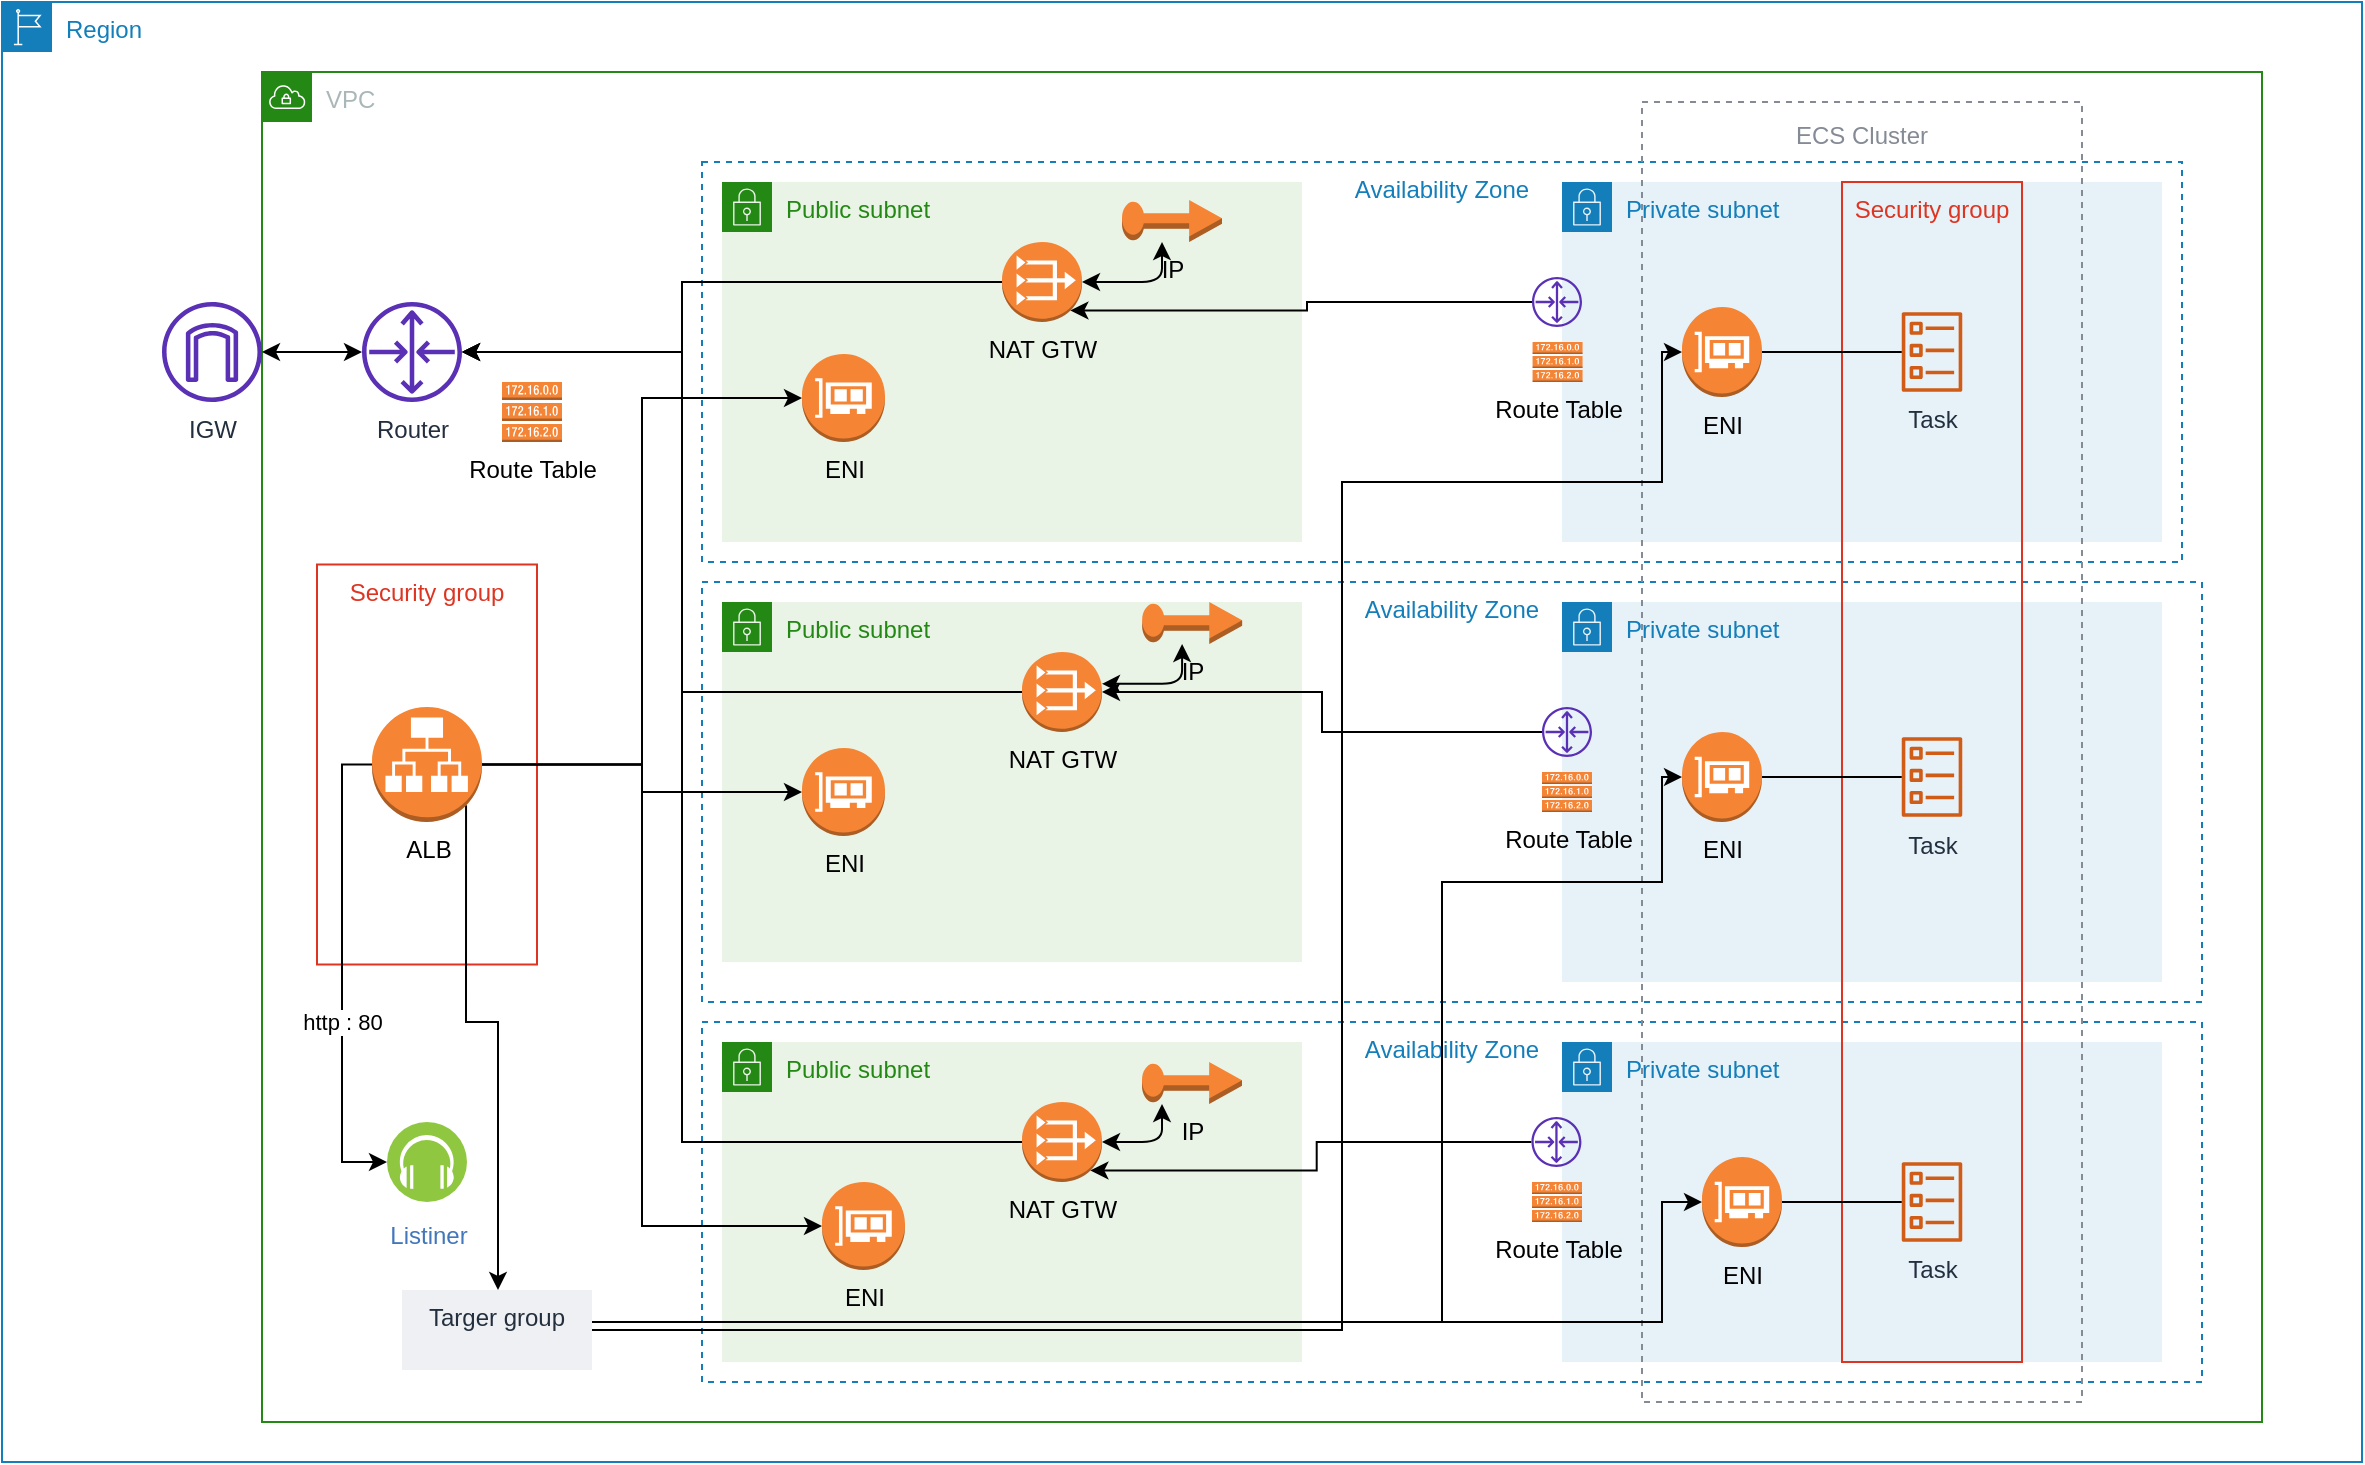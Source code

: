 <mxfile version="12.5.3" type="device"><diagram id="FjJtMdxkOyUrOTDVEdk5" name="Page-1"><mxGraphModel dx="1662" dy="822" grid="1" gridSize="10" guides="1" tooltips="1" connect="1" arrows="1" fold="1" page="1" pageScale="1" pageWidth="850" pageHeight="1100" math="0" shadow="0"><root><mxCell id="0"/><mxCell id="1" parent="0"/><mxCell id="QvEk_dxjQboPexSHTVp_-1" value="Region" style="points=[[0,0],[0.25,0],[0.5,0],[0.75,0],[1,0],[1,0.25],[1,0.5],[1,0.75],[1,1],[0.75,1],[0.5,1],[0.25,1],[0,1],[0,0.75],[0,0.5],[0,0.25]];outlineConnect=0;gradientColor=none;html=1;whiteSpace=wrap;fontSize=12;fontStyle=0;shape=mxgraph.aws4.group;grIcon=mxgraph.aws4.group_region;strokeColor=#147EBA;fillColor=none;verticalAlign=top;align=left;spacingLeft=30;fontColor=#147EBA;dashed=0;" vertex="1" parent="1"><mxGeometry x="200" y="150" width="1180" height="730" as="geometry"/></mxCell><mxCell id="QvEk_dxjQboPexSHTVp_-4" value="VPC" style="points=[[0,0],[0.25,0],[0.5,0],[0.75,0],[1,0],[1,0.25],[1,0.5],[1,0.75],[1,1],[0.75,1],[0.5,1],[0.25,1],[0,1],[0,0.75],[0,0.5],[0,0.25]];outlineConnect=0;gradientColor=none;html=1;whiteSpace=wrap;fontSize=12;fontStyle=0;shape=mxgraph.aws4.group;grIcon=mxgraph.aws4.group_vpc;strokeColor=#248814;fillColor=none;verticalAlign=top;align=left;spacingLeft=30;fontColor=#AAB7B8;dashed=0;" vertex="1" parent="1"><mxGeometry x="330" y="185" width="1000" height="675" as="geometry"/></mxCell><mxCell id="QvEk_dxjQboPexSHTVp_-7" value="IGW" style="outlineConnect=0;fontColor=#232F3E;gradientColor=none;fillColor=#5A30B5;strokeColor=none;dashed=0;verticalLabelPosition=bottom;verticalAlign=top;align=center;html=1;fontSize=12;fontStyle=0;aspect=fixed;pointerEvents=1;shape=mxgraph.aws4.internet_gateway;" vertex="1" parent="1"><mxGeometry x="280" y="300" width="50" height="50" as="geometry"/></mxCell><mxCell id="QvEk_dxjQboPexSHTVp_-8" value="Availability Zone" style="fillColor=none;strokeColor=#147EBA;dashed=1;verticalAlign=top;fontStyle=0;fontColor=#147EBA;" vertex="1" parent="1"><mxGeometry x="550" y="230" width="740" height="200" as="geometry"/></mxCell><mxCell id="QvEk_dxjQboPexSHTVp_-9" value="Availability Zone" style="fillColor=none;strokeColor=#147EBA;dashed=1;verticalAlign=top;fontStyle=0;fontColor=#147EBA;" vertex="1" parent="1"><mxGeometry x="550" y="440" width="750" height="210" as="geometry"/></mxCell><mxCell id="QvEk_dxjQboPexSHTVp_-10" value="Availability Zone" style="fillColor=none;strokeColor=#147EBA;dashed=1;verticalAlign=top;fontStyle=0;fontColor=#147EBA;" vertex="1" parent="1"><mxGeometry x="550" y="660" width="750" height="180" as="geometry"/></mxCell><mxCell id="QvEk_dxjQboPexSHTVp_-11" value="Public subnet" style="points=[[0,0],[0.25,0],[0.5,0],[0.75,0],[1,0],[1,0.25],[1,0.5],[1,0.75],[1,1],[0.75,1],[0.5,1],[0.25,1],[0,1],[0,0.75],[0,0.5],[0,0.25]];outlineConnect=0;gradientColor=none;html=1;whiteSpace=wrap;fontSize=12;fontStyle=0;shape=mxgraph.aws4.group;grIcon=mxgraph.aws4.group_security_group;grStroke=0;strokeColor=#248814;fillColor=#E9F3E6;verticalAlign=top;align=left;spacingLeft=30;fontColor=#248814;dashed=0;" vertex="1" parent="1"><mxGeometry x="560" y="240" width="290" height="180" as="geometry"/></mxCell><mxCell id="QvEk_dxjQboPexSHTVp_-12" value="Public subnet" style="points=[[0,0],[0.25,0],[0.5,0],[0.75,0],[1,0],[1,0.25],[1,0.5],[1,0.75],[1,1],[0.75,1],[0.5,1],[0.25,1],[0,1],[0,0.75],[0,0.5],[0,0.25]];outlineConnect=0;gradientColor=none;html=1;whiteSpace=wrap;fontSize=12;fontStyle=0;shape=mxgraph.aws4.group;grIcon=mxgraph.aws4.group_security_group;grStroke=0;strokeColor=#248814;fillColor=#E9F3E6;verticalAlign=top;align=left;spacingLeft=30;fontColor=#248814;dashed=0;" vertex="1" parent="1"><mxGeometry x="560" y="450" width="290" height="180" as="geometry"/></mxCell><mxCell id="QvEk_dxjQboPexSHTVp_-13" value="Public subnet" style="points=[[0,0],[0.25,0],[0.5,0],[0.75,0],[1,0],[1,0.25],[1,0.5],[1,0.75],[1,1],[0.75,1],[0.5,1],[0.25,1],[0,1],[0,0.75],[0,0.5],[0,0.25]];outlineConnect=0;gradientColor=none;html=1;whiteSpace=wrap;fontSize=12;fontStyle=0;shape=mxgraph.aws4.group;grIcon=mxgraph.aws4.group_security_group;grStroke=0;strokeColor=#248814;fillColor=#E9F3E6;verticalAlign=top;align=left;spacingLeft=30;fontColor=#248814;dashed=0;" vertex="1" parent="1"><mxGeometry x="560" y="670" width="290" height="160" as="geometry"/></mxCell><mxCell id="QvEk_dxjQboPexSHTVp_-14" value="Private subnet" style="points=[[0,0],[0.25,0],[0.5,0],[0.75,0],[1,0],[1,0.25],[1,0.5],[1,0.75],[1,1],[0.75,1],[0.5,1],[0.25,1],[0,1],[0,0.75],[0,0.5],[0,0.25]];outlineConnect=0;gradientColor=none;html=1;whiteSpace=wrap;fontSize=12;fontStyle=0;shape=mxgraph.aws4.group;grIcon=mxgraph.aws4.group_security_group;grStroke=0;strokeColor=#147EBA;fillColor=#E6F2F8;verticalAlign=top;align=left;spacingLeft=30;fontColor=#147EBA;dashed=0;" vertex="1" parent="1"><mxGeometry x="980" y="240" width="300" height="180" as="geometry"/></mxCell><mxCell id="QvEk_dxjQboPexSHTVp_-15" value="Private subnet" style="points=[[0,0],[0.25,0],[0.5,0],[0.75,0],[1,0],[1,0.25],[1,0.5],[1,0.75],[1,1],[0.75,1],[0.5,1],[0.25,1],[0,1],[0,0.75],[0,0.5],[0,0.25]];outlineConnect=0;gradientColor=none;html=1;whiteSpace=wrap;fontSize=12;fontStyle=0;shape=mxgraph.aws4.group;grIcon=mxgraph.aws4.group_security_group;grStroke=0;strokeColor=#147EBA;fillColor=#E6F2F8;verticalAlign=top;align=left;spacingLeft=30;fontColor=#147EBA;dashed=0;" vertex="1" parent="1"><mxGeometry x="980" y="450" width="300" height="190" as="geometry"/></mxCell><mxCell id="QvEk_dxjQboPexSHTVp_-16" value="Private subnet" style="points=[[0,0],[0.25,0],[0.5,0],[0.75,0],[1,0],[1,0.25],[1,0.5],[1,0.75],[1,1],[0.75,1],[0.5,1],[0.25,1],[0,1],[0,0.75],[0,0.5],[0,0.25]];outlineConnect=0;gradientColor=none;html=1;whiteSpace=wrap;fontSize=12;fontStyle=0;shape=mxgraph.aws4.group;grIcon=mxgraph.aws4.group_security_group;grStroke=0;strokeColor=#147EBA;fillColor=#E6F2F8;verticalAlign=top;align=left;spacingLeft=30;fontColor=#147EBA;dashed=0;" vertex="1" parent="1"><mxGeometry x="980" y="670" width="300" height="160" as="geometry"/></mxCell><mxCell id="QvEk_dxjQboPexSHTVp_-59" style="edgeStyle=orthogonalEdgeStyle;rounded=0;orthogonalLoop=1;jettySize=auto;html=1;" edge="1" parent="1" source="QvEk_dxjQboPexSHTVp_-17" target="QvEk_dxjQboPexSHTVp_-33"><mxGeometry relative="1" as="geometry"><Array as="points"><mxPoint x="540" y="290"/><mxPoint x="540" y="325"/></Array></mxGeometry></mxCell><mxCell id="QvEk_dxjQboPexSHTVp_-17" value="NAT GTW" style="outlineConnect=0;dashed=0;verticalLabelPosition=bottom;verticalAlign=top;align=center;html=1;shape=mxgraph.aws3.vpc_nat_gateway;fillColor=#F58534;gradientColor=none;" vertex="1" parent="1"><mxGeometry x="700" y="270" width="40" height="40" as="geometry"/></mxCell><mxCell id="QvEk_dxjQboPexSHTVp_-60" style="edgeStyle=orthogonalEdgeStyle;rounded=0;orthogonalLoop=1;jettySize=auto;html=1;" edge="1" parent="1" source="QvEk_dxjQboPexSHTVp_-18" target="QvEk_dxjQboPexSHTVp_-33"><mxGeometry relative="1" as="geometry"><Array as="points"><mxPoint x="540" y="495"/><mxPoint x="540" y="325"/></Array></mxGeometry></mxCell><mxCell id="QvEk_dxjQboPexSHTVp_-18" value="NAT GTW" style="outlineConnect=0;dashed=0;verticalLabelPosition=bottom;verticalAlign=top;align=center;html=1;shape=mxgraph.aws3.vpc_nat_gateway;fillColor=#F58534;gradientColor=none;" vertex="1" parent="1"><mxGeometry x="710" y="475" width="40" height="40" as="geometry"/></mxCell><mxCell id="QvEk_dxjQboPexSHTVp_-61" style="edgeStyle=orthogonalEdgeStyle;rounded=0;orthogonalLoop=1;jettySize=auto;html=1;" edge="1" parent="1" source="QvEk_dxjQboPexSHTVp_-20" target="QvEk_dxjQboPexSHTVp_-33"><mxGeometry relative="1" as="geometry"><Array as="points"><mxPoint x="540" y="720"/><mxPoint x="540" y="325"/></Array></mxGeometry></mxCell><mxCell id="QvEk_dxjQboPexSHTVp_-20" value="NAT GTW" style="outlineConnect=0;dashed=0;verticalLabelPosition=bottom;verticalAlign=top;align=center;html=1;shape=mxgraph.aws3.vpc_nat_gateway;fillColor=#F58534;gradientColor=none;" vertex="1" parent="1"><mxGeometry x="710" y="700" width="40" height="40" as="geometry"/></mxCell><mxCell id="QvEk_dxjQboPexSHTVp_-24" value="" style="endArrow=classic;startArrow=classic;html=1;edgeStyle=orthogonalEdgeStyle;" edge="1" parent="1" source="QvEk_dxjQboPexSHTVp_-33" target="QvEk_dxjQboPexSHTVp_-7"><mxGeometry width="50" height="50" relative="1" as="geometry"><mxPoint x="740" y="607" as="sourcePoint"/><mxPoint x="330" y="492" as="targetPoint"/><Array as="points"/></mxGeometry></mxCell><mxCell id="QvEk_dxjQboPexSHTVp_-25" value="IP" style="outlineConnect=0;dashed=0;verticalLabelPosition=bottom;verticalAlign=top;align=center;html=1;shape=mxgraph.aws3.elastic_ip;fillColor=#F58534;gradientColor=none;" vertex="1" parent="1"><mxGeometry x="760" y="249" width="50" height="21" as="geometry"/></mxCell><mxCell id="QvEk_dxjQboPexSHTVp_-27" value="" style="endArrow=classic;startArrow=classic;html=1;entryX=1;entryY=0.5;entryDx=0;entryDy=0;entryPerimeter=0;edgeStyle=orthogonalEdgeStyle;" edge="1" parent="1" source="QvEk_dxjQboPexSHTVp_-25" target="QvEk_dxjQboPexSHTVp_-17"><mxGeometry width="50" height="50" relative="1" as="geometry"><mxPoint x="200" y="810" as="sourcePoint"/><mxPoint x="250" y="760" as="targetPoint"/><Array as="points"><mxPoint x="780" y="290"/></Array></mxGeometry></mxCell><mxCell id="QvEk_dxjQboPexSHTVp_-28" value="IP" style="outlineConnect=0;dashed=0;verticalLabelPosition=bottom;verticalAlign=top;align=center;html=1;shape=mxgraph.aws3.elastic_ip;fillColor=#F58534;gradientColor=none;" vertex="1" parent="1"><mxGeometry x="770.07" y="450" width="50" height="21" as="geometry"/></mxCell><mxCell id="QvEk_dxjQboPexSHTVp_-29" value="" style="endArrow=classic;startArrow=classic;html=1;entryX=1;entryY=0.5;entryDx=0;entryDy=0;entryPerimeter=0;edgeStyle=orthogonalEdgeStyle;" edge="1" parent="1" source="QvEk_dxjQboPexSHTVp_-28"><mxGeometry width="50" height="50" relative="1" as="geometry"><mxPoint x="210.07" y="1011" as="sourcePoint"/><mxPoint x="750.0" y="490.93" as="targetPoint"/><Array as="points"><mxPoint x="790.07" y="491"/></Array></mxGeometry></mxCell><mxCell id="QvEk_dxjQboPexSHTVp_-30" value="IP" style="outlineConnect=0;dashed=0;verticalLabelPosition=bottom;verticalAlign=top;align=center;html=1;shape=mxgraph.aws3.elastic_ip;fillColor=#F58534;gradientColor=none;" vertex="1" parent="1"><mxGeometry x="770" y="680" width="50" height="21" as="geometry"/></mxCell><mxCell id="QvEk_dxjQboPexSHTVp_-31" value="" style="endArrow=classic;startArrow=classic;html=1;entryX=1;entryY=0.5;entryDx=0;entryDy=0;entryPerimeter=0;edgeStyle=orthogonalEdgeStyle;" edge="1" parent="1" source="QvEk_dxjQboPexSHTVp_-30" target="QvEk_dxjQboPexSHTVp_-20"><mxGeometry width="50" height="50" relative="1" as="geometry"><mxPoint x="200" y="1121" as="sourcePoint"/><mxPoint x="739.86" y="600.86" as="targetPoint"/><Array as="points"><mxPoint x="780" y="720"/></Array></mxGeometry></mxCell><mxCell id="QvEk_dxjQboPexSHTVp_-32" value="Route Table" style="outlineConnect=0;dashed=0;verticalLabelPosition=bottom;verticalAlign=top;align=center;html=1;shape=mxgraph.aws3.route_table;fillColor=#F58536;gradientColor=none;" vertex="1" parent="1"><mxGeometry x="450" y="340" width="30" height="30" as="geometry"/></mxCell><mxCell id="QvEk_dxjQboPexSHTVp_-33" value="Router" style="outlineConnect=0;fontColor=#232F3E;gradientColor=none;fillColor=#5A30B5;strokeColor=none;dashed=0;verticalLabelPosition=bottom;verticalAlign=top;align=center;html=1;fontSize=12;fontStyle=0;aspect=fixed;pointerEvents=1;shape=mxgraph.aws4.router;" vertex="1" parent="1"><mxGeometry x="380" y="300" width="50" height="50" as="geometry"/></mxCell><mxCell id="QvEk_dxjQboPexSHTVp_-57" style="edgeStyle=orthogonalEdgeStyle;rounded=0;orthogonalLoop=1;jettySize=auto;html=1;" edge="1" parent="1" source="QvEk_dxjQboPexSHTVp_-37" target="QvEk_dxjQboPexSHTVp_-18"><mxGeometry relative="1" as="geometry"/></mxCell><mxCell id="QvEk_dxjQboPexSHTVp_-37" value="" style="outlineConnect=0;fontColor=#232F3E;gradientColor=none;fillColor=#5A30B5;strokeColor=none;dashed=0;verticalLabelPosition=bottom;verticalAlign=top;align=center;html=1;fontSize=12;fontStyle=0;aspect=fixed;pointerEvents=1;shape=mxgraph.aws4.router;" vertex="1" parent="1"><mxGeometry x="970" y="502.5" width="25" height="25" as="geometry"/></mxCell><mxCell id="QvEk_dxjQboPexSHTVp_-39" value="Route Table" style="outlineConnect=0;dashed=0;verticalLabelPosition=bottom;verticalAlign=top;align=center;html=1;shape=mxgraph.aws3.route_table;fillColor=#F58536;gradientColor=none;" vertex="1" parent="1"><mxGeometry x="970" y="535" width="25" height="20" as="geometry"/></mxCell><mxCell id="QvEk_dxjQboPexSHTVp_-56" style="edgeStyle=orthogonalEdgeStyle;rounded=0;orthogonalLoop=1;jettySize=auto;html=1;entryX=0.855;entryY=0.855;entryDx=0;entryDy=0;entryPerimeter=0;" edge="1" parent="1" source="QvEk_dxjQboPexSHTVp_-48" target="QvEk_dxjQboPexSHTVp_-20"><mxGeometry relative="1" as="geometry"/></mxCell><mxCell id="QvEk_dxjQboPexSHTVp_-48" value="" style="outlineConnect=0;fontColor=#232F3E;gradientColor=none;fillColor=#5A30B5;strokeColor=none;dashed=0;verticalLabelPosition=bottom;verticalAlign=top;align=center;html=1;fontSize=12;fontStyle=0;aspect=fixed;pointerEvents=1;shape=mxgraph.aws4.router;" vertex="1" parent="1"><mxGeometry x="964.72" y="707.5" width="25" height="25" as="geometry"/></mxCell><mxCell id="QvEk_dxjQboPexSHTVp_-49" value="Route Table" style="outlineConnect=0;dashed=0;verticalLabelPosition=bottom;verticalAlign=top;align=center;html=1;shape=mxgraph.aws3.route_table;fillColor=#F58536;gradientColor=none;" vertex="1" parent="1"><mxGeometry x="965" y="740" width="25" height="20" as="geometry"/></mxCell><mxCell id="QvEk_dxjQboPexSHTVp_-58" style="edgeStyle=orthogonalEdgeStyle;rounded=0;orthogonalLoop=1;jettySize=auto;html=1;entryX=0.855;entryY=0.855;entryDx=0;entryDy=0;entryPerimeter=0;" edge="1" parent="1" source="QvEk_dxjQboPexSHTVp_-50" target="QvEk_dxjQboPexSHTVp_-17"><mxGeometry relative="1" as="geometry"/></mxCell><mxCell id="QvEk_dxjQboPexSHTVp_-50" value="" style="outlineConnect=0;fontColor=#232F3E;gradientColor=none;fillColor=#5A30B5;strokeColor=none;dashed=0;verticalLabelPosition=bottom;verticalAlign=top;align=center;html=1;fontSize=12;fontStyle=0;aspect=fixed;pointerEvents=1;shape=mxgraph.aws4.router;" vertex="1" parent="1"><mxGeometry x="965" y="287.5" width="25" height="25" as="geometry"/></mxCell><mxCell id="QvEk_dxjQboPexSHTVp_-51" value="Route Table" style="outlineConnect=0;dashed=0;verticalLabelPosition=bottom;verticalAlign=top;align=center;html=1;shape=mxgraph.aws3.route_table;fillColor=#F58536;gradientColor=none;" vertex="1" parent="1"><mxGeometry x="965.28" y="320" width="25" height="20" as="geometry"/></mxCell><mxCell id="QvEk_dxjQboPexSHTVp_-63" value="Security group" style="fillColor=none;strokeColor=#DD3522;verticalAlign=top;fontStyle=0;fontColor=#DD3522;" vertex="1" parent="1"><mxGeometry x="357.5" y="431.25" width="110" height="200" as="geometry"/></mxCell><mxCell id="QvEk_dxjQboPexSHTVp_-65" value="ECS Cluster" style="outlineConnect=0;gradientColor=none;html=1;whiteSpace=wrap;fontSize=12;fontStyle=0;strokeColor=#858B94;fillColor=none;verticalAlign=top;align=center;fontColor=#858B94;dashed=1;spacingTop=3;" vertex="1" parent="1"><mxGeometry x="1020" y="200" width="220" height="650" as="geometry"/></mxCell><mxCell id="QvEk_dxjQboPexSHTVp_-64" value="Security group" style="fillColor=none;strokeColor=#DD3522;verticalAlign=top;fontStyle=0;fontColor=#DD3522;" vertex="1" parent="1"><mxGeometry x="1120" y="240" width="90" height="590" as="geometry"/></mxCell><mxCell id="QvEk_dxjQboPexSHTVp_-73" style="edgeStyle=orthogonalEdgeStyle;rounded=0;orthogonalLoop=1;jettySize=auto;html=1;entryX=0;entryY=0.5;entryDx=0;entryDy=0;entryPerimeter=0;" edge="1" parent="1" source="QvEk_dxjQboPexSHTVp_-68" target="QvEk_dxjQboPexSHTVp_-71"><mxGeometry relative="1" as="geometry"/></mxCell><mxCell id="QvEk_dxjQboPexSHTVp_-74" style="edgeStyle=orthogonalEdgeStyle;rounded=0;orthogonalLoop=1;jettySize=auto;html=1;" edge="1" parent="1" source="QvEk_dxjQboPexSHTVp_-68" target="QvEk_dxjQboPexSHTVp_-69"><mxGeometry relative="1" as="geometry"/></mxCell><mxCell id="QvEk_dxjQboPexSHTVp_-75" style="edgeStyle=orthogonalEdgeStyle;rounded=0;orthogonalLoop=1;jettySize=auto;html=1;entryX=0;entryY=0.5;entryDx=0;entryDy=0;entryPerimeter=0;" edge="1" parent="1" source="QvEk_dxjQboPexSHTVp_-68" target="QvEk_dxjQboPexSHTVp_-72"><mxGeometry relative="1" as="geometry"><Array as="points"><mxPoint x="520" y="531"/><mxPoint x="520" y="762"/></Array></mxGeometry></mxCell><mxCell id="QvEk_dxjQboPexSHTVp_-78" value="http : 80" style="edgeStyle=orthogonalEdgeStyle;rounded=0;orthogonalLoop=1;jettySize=auto;html=1;" edge="1" parent="1" source="QvEk_dxjQboPexSHTVp_-68" target="QvEk_dxjQboPexSHTVp_-77"><mxGeometry x="0.215" relative="1" as="geometry"><Array as="points"><mxPoint x="370" y="531.25"/><mxPoint x="370" y="730"/></Array><mxPoint as="offset"/></mxGeometry></mxCell><mxCell id="QvEk_dxjQboPexSHTVp_-86" style="edgeStyle=orthogonalEdgeStyle;rounded=0;orthogonalLoop=1;jettySize=auto;html=1;exitX=0.855;exitY=0.855;exitDx=0;exitDy=0;exitPerimeter=0;" edge="1" parent="1" source="QvEk_dxjQboPexSHTVp_-68" target="QvEk_dxjQboPexSHTVp_-81"><mxGeometry relative="1" as="geometry"><Array as="points"><mxPoint x="432" y="660"/><mxPoint x="448" y="660"/></Array></mxGeometry></mxCell><mxCell id="QvEk_dxjQboPexSHTVp_-68" value="ALB" style="outlineConnect=0;dashed=0;verticalLabelPosition=bottom;verticalAlign=top;align=center;html=1;shape=mxgraph.aws3.application_load_balancer;fillColor=#F58534;gradientColor=none;" vertex="1" parent="1"><mxGeometry x="385" y="502.5" width="55" height="57.5" as="geometry"/></mxCell><mxCell id="QvEk_dxjQboPexSHTVp_-69" value="ENI" style="outlineConnect=0;dashed=0;verticalLabelPosition=bottom;verticalAlign=top;align=center;html=1;shape=mxgraph.aws3.elastic_network_interface;fillColor=#F58534;gradientColor=none;" vertex="1" parent="1"><mxGeometry x="600" y="523" width="41.5" height="44" as="geometry"/></mxCell><mxCell id="QvEk_dxjQboPexSHTVp_-71" value="ENI" style="outlineConnect=0;dashed=0;verticalLabelPosition=bottom;verticalAlign=top;align=center;html=1;shape=mxgraph.aws3.elastic_network_interface;fillColor=#F58534;gradientColor=none;" vertex="1" parent="1"><mxGeometry x="600" y="326" width="41.5" height="44" as="geometry"/></mxCell><mxCell id="QvEk_dxjQboPexSHTVp_-72" value="ENI" style="outlineConnect=0;dashed=0;verticalLabelPosition=bottom;verticalAlign=top;align=center;html=1;shape=mxgraph.aws3.elastic_network_interface;fillColor=#F58534;gradientColor=none;" vertex="1" parent="1"><mxGeometry x="610" y="740" width="41.5" height="44" as="geometry"/></mxCell><mxCell id="QvEk_dxjQboPexSHTVp_-77" value="Listiner" style="aspect=fixed;perimeter=ellipsePerimeter;html=1;align=center;shadow=0;dashed=0;fontColor=#4277BB;labelBackgroundColor=#ffffff;fontSize=12;spacingTop=3;image;image=img/lib/ibm/blockchain/event_listener.svg;" vertex="1" parent="1"><mxGeometry x="392.5" y="710" width="40" height="40" as="geometry"/></mxCell><mxCell id="QvEk_dxjQboPexSHTVp_-94" style="edgeStyle=orthogonalEdgeStyle;rounded=0;orthogonalLoop=1;jettySize=auto;html=1;entryX=0;entryY=0.5;entryDx=0;entryDy=0;entryPerimeter=0;" edge="1" parent="1" source="QvEk_dxjQboPexSHTVp_-81" target="QvEk_dxjQboPexSHTVp_-89"><mxGeometry relative="1" as="geometry"><Array as="points"><mxPoint x="1030" y="810"/><mxPoint x="1030" y="750"/></Array></mxGeometry></mxCell><mxCell id="QvEk_dxjQboPexSHTVp_-95" style="edgeStyle=orthogonalEdgeStyle;rounded=0;orthogonalLoop=1;jettySize=auto;html=1;entryX=0;entryY=0.5;entryDx=0;entryDy=0;entryPerimeter=0;" edge="1" parent="1" source="QvEk_dxjQboPexSHTVp_-81" target="QvEk_dxjQboPexSHTVp_-84"><mxGeometry relative="1" as="geometry"><Array as="points"><mxPoint x="920" y="810"/><mxPoint x="920" y="590"/><mxPoint x="1030" y="590"/><mxPoint x="1030" y="538"/></Array></mxGeometry></mxCell><mxCell id="QvEk_dxjQboPexSHTVp_-96" style="edgeStyle=orthogonalEdgeStyle;rounded=0;orthogonalLoop=1;jettySize=auto;html=1;entryX=0;entryY=0.5;entryDx=0;entryDy=0;entryPerimeter=0;" edge="1" parent="1" source="QvEk_dxjQboPexSHTVp_-81" target="QvEk_dxjQboPexSHTVp_-92"><mxGeometry relative="1" as="geometry"><Array as="points"><mxPoint x="870" y="814"/><mxPoint x="870" y="390"/><mxPoint x="1030" y="390"/><mxPoint x="1030" y="325"/></Array></mxGeometry></mxCell><mxCell id="QvEk_dxjQboPexSHTVp_-81" value="Targer group" style="fillColor=#EFF0F3;strokeColor=none;dashed=0;verticalAlign=top;fontStyle=0;fontColor=#232F3D;" vertex="1" parent="1"><mxGeometry x="400" y="794" width="95" height="40" as="geometry"/></mxCell><mxCell id="QvEk_dxjQboPexSHTVp_-82" value="Task" style="outlineConnect=0;fontColor=#232F3E;gradientColor=none;fillColor=#D05C17;strokeColor=none;dashed=0;verticalLabelPosition=bottom;verticalAlign=top;align=center;html=1;fontSize=12;fontStyle=0;aspect=fixed;pointerEvents=1;shape=mxgraph.aws4.ecs_task;" vertex="1" parent="1"><mxGeometry x="1149.87" y="517.5" width="30.26" height="40" as="geometry"/></mxCell><mxCell id="QvEk_dxjQboPexSHTVp_-84" value="ENI" style="outlineConnect=0;dashed=0;verticalLabelPosition=bottom;verticalAlign=top;align=center;html=1;shape=mxgraph.aws3.elastic_network_interface;fillColor=#F58534;gradientColor=none;" vertex="1" parent="1"><mxGeometry x="1040" y="515" width="40" height="45" as="geometry"/></mxCell><mxCell id="QvEk_dxjQboPexSHTVp_-87" value="" style="endArrow=none;html=1;entryX=1;entryY=0.5;entryDx=0;entryDy=0;entryPerimeter=0;" edge="1" parent="1" source="QvEk_dxjQboPexSHTVp_-82" target="QvEk_dxjQboPexSHTVp_-84"><mxGeometry width="50" height="50" relative="1" as="geometry"><mxPoint x="200" y="950" as="sourcePoint"/><mxPoint x="250" y="900" as="targetPoint"/></mxGeometry></mxCell><mxCell id="QvEk_dxjQboPexSHTVp_-88" value="Task" style="outlineConnect=0;fontColor=#232F3E;gradientColor=none;fillColor=#D05C17;strokeColor=none;dashed=0;verticalLabelPosition=bottom;verticalAlign=top;align=center;html=1;fontSize=12;fontStyle=0;aspect=fixed;pointerEvents=1;shape=mxgraph.aws4.ecs_task;" vertex="1" parent="1"><mxGeometry x="1149.87" y="730" width="30.26" height="40" as="geometry"/></mxCell><mxCell id="QvEk_dxjQboPexSHTVp_-89" value="ENI" style="outlineConnect=0;dashed=0;verticalLabelPosition=bottom;verticalAlign=top;align=center;html=1;shape=mxgraph.aws3.elastic_network_interface;fillColor=#F58534;gradientColor=none;" vertex="1" parent="1"><mxGeometry x="1050" y="727.5" width="40" height="45" as="geometry"/></mxCell><mxCell id="QvEk_dxjQboPexSHTVp_-90" value="" style="endArrow=none;html=1;entryX=1;entryY=0.5;entryDx=0;entryDy=0;entryPerimeter=0;" edge="1" parent="1" source="QvEk_dxjQboPexSHTVp_-88" target="QvEk_dxjQboPexSHTVp_-89"><mxGeometry width="50" height="50" relative="1" as="geometry"><mxPoint x="200" y="1162.5" as="sourcePoint"/><mxPoint x="250" y="1112.5" as="targetPoint"/></mxGeometry></mxCell><mxCell id="QvEk_dxjQboPexSHTVp_-91" value="Task" style="outlineConnect=0;fontColor=#232F3E;gradientColor=none;fillColor=#D05C17;strokeColor=none;dashed=0;verticalLabelPosition=bottom;verticalAlign=top;align=center;html=1;fontSize=12;fontStyle=0;aspect=fixed;pointerEvents=1;shape=mxgraph.aws4.ecs_task;" vertex="1" parent="1"><mxGeometry x="1149.87" y="305" width="30.26" height="40" as="geometry"/></mxCell><mxCell id="QvEk_dxjQboPexSHTVp_-92" value="ENI" style="outlineConnect=0;dashed=0;verticalLabelPosition=bottom;verticalAlign=top;align=center;html=1;shape=mxgraph.aws3.elastic_network_interface;fillColor=#F58534;gradientColor=none;" vertex="1" parent="1"><mxGeometry x="1040" y="302.5" width="40" height="45" as="geometry"/></mxCell><mxCell id="QvEk_dxjQboPexSHTVp_-93" value="" style="endArrow=none;html=1;entryX=1;entryY=0.5;entryDx=0;entryDy=0;entryPerimeter=0;" edge="1" parent="1" source="QvEk_dxjQboPexSHTVp_-91" target="QvEk_dxjQboPexSHTVp_-92"><mxGeometry width="50" height="50" relative="1" as="geometry"><mxPoint x="200" y="737.5" as="sourcePoint"/><mxPoint x="250" y="687.5" as="targetPoint"/></mxGeometry></mxCell></root></mxGraphModel></diagram></mxfile>